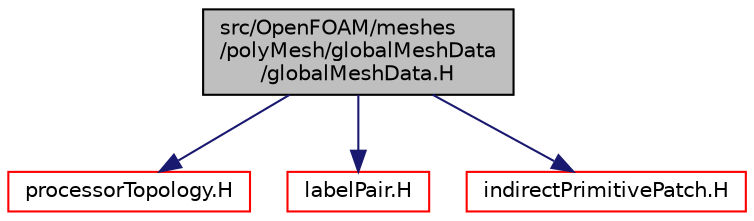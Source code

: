 digraph "src/OpenFOAM/meshes/polyMesh/globalMeshData/globalMeshData.H"
{
  bgcolor="transparent";
  edge [fontname="Helvetica",fontsize="10",labelfontname="Helvetica",labelfontsize="10"];
  node [fontname="Helvetica",fontsize="10",shape=record];
  Node0 [label="src/OpenFOAM/meshes\l/polyMesh/globalMeshData\l/globalMeshData.H",height=0.2,width=0.4,color="black", fillcolor="grey75", style="filled", fontcolor="black"];
  Node0 -> Node1 [color="midnightblue",fontsize="10",style="solid",fontname="Helvetica"];
  Node1 [label="processorTopology.H",height=0.2,width=0.4,color="red",URL="$a12305.html"];
  Node0 -> Node189 [color="midnightblue",fontsize="10",style="solid",fontname="Helvetica"];
  Node189 [label="labelPair.H",height=0.2,width=0.4,color="red",URL="$a13226.html"];
  Node0 -> Node244 [color="midnightblue",fontsize="10",style="solid",fontname="Helvetica"];
  Node244 [label="indirectPrimitivePatch.H",height=0.2,width=0.4,color="red",URL="$a12755.html"];
}
